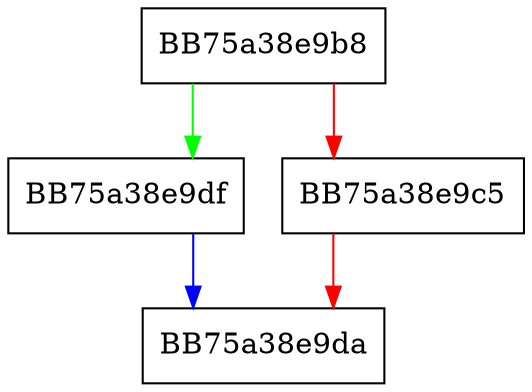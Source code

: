 digraph CheckProcessDetailsSupported {
  node [shape="box"];
  graph [splines=ortho];
  BB75a38e9b8 -> BB75a38e9df [color="green"];
  BB75a38e9b8 -> BB75a38e9c5 [color="red"];
  BB75a38e9c5 -> BB75a38e9da [color="red"];
  BB75a38e9df -> BB75a38e9da [color="blue"];
}